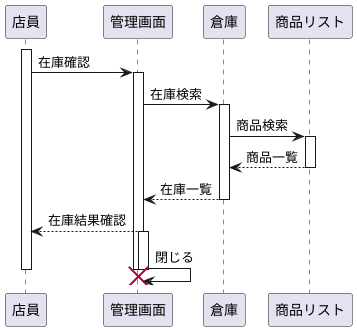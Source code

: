 @startuml

activate 店員

店員 -> 管理画面 : 在庫確認

activate 管理画面
管理画面 -> 倉庫 : 在庫検索

activate 倉庫
倉庫 -> 商品リスト : 商品検索

activate 商品リスト
商品リスト --> 倉庫 : 商品一覧
deactivate 商品リスト

倉庫 --> 管理画面 : 在庫一覧
deactivate 倉庫

管理画面 --> 店員 : 在庫結果確認
activate 管理画面
管理画面 -> 管理画面 : 閉じる
deactivate 管理画面
destroy 管理画面

deactivate 店員

@enduml

